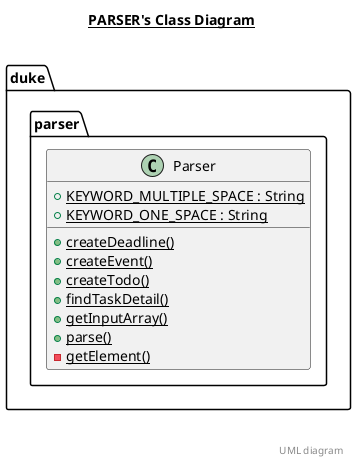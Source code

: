 @startuml

title __PARSER's Class Diagram__\n

  namespace duke {
    namespace parser {
      class duke.parser.Parser {
          {static} + KEYWORD_MULTIPLE_SPACE : String
          {static} + KEYWORD_ONE_SPACE : String
          {static} + createDeadline()
          {static} + createEvent()
          {static} + createTodo()
          {static} + findTaskDetail()
          {static} + getInputArray()
          {static} + parse()
          {static} - getElement()
      }
    }
  }
  



right footer


UML diagram
endfooter

@enduml
